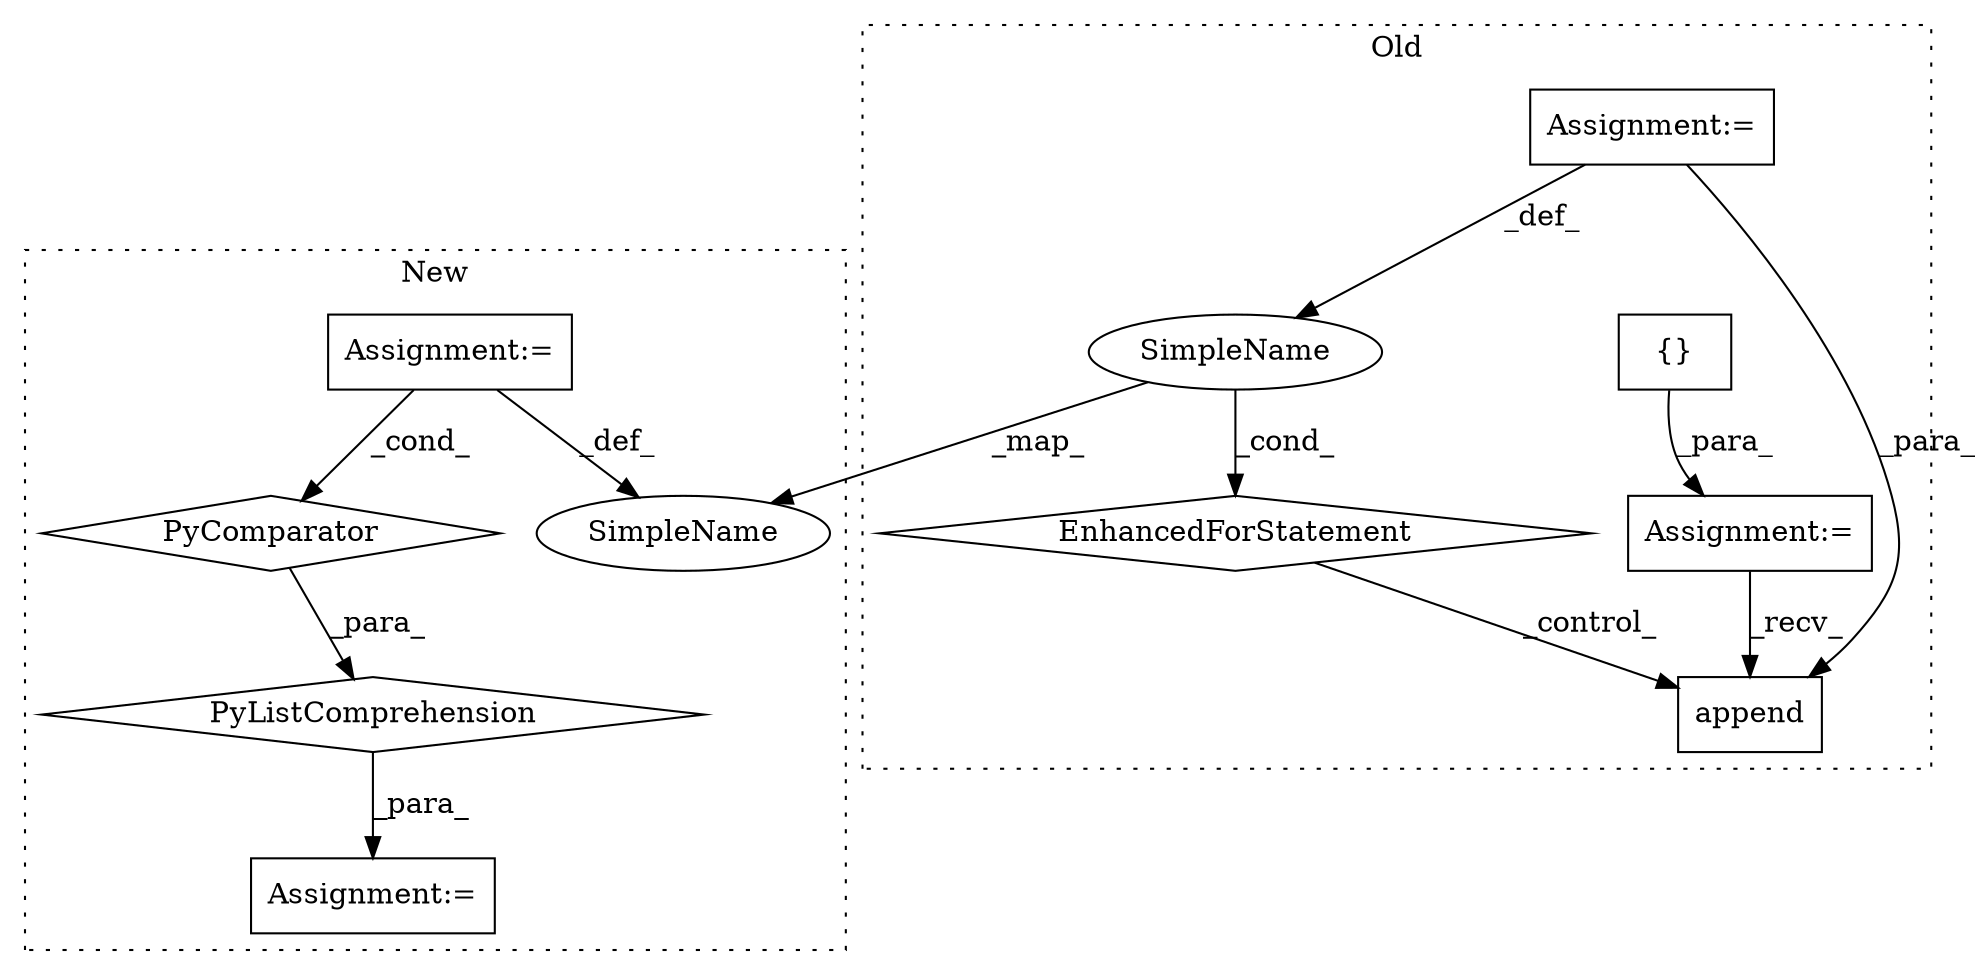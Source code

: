 digraph G {
subgraph cluster0 {
1 [label="append" a="32" s="3085,3124" l="7,1" shape="box"];
5 [label="EnhancedForStatement" a="70" s="2986,3062" l="53,2" shape="diamond"];
6 [label="Assignment:=" a="7" s="2968" l="1" shape="box"];
7 [label="Assignment:=" a="7" s="2986,3062" l="53,2" shape="box"];
8 [label="{}" a="4" s="2978" l="2" shape="box"];
9 [label="SimpleName" a="42" s="3043" l="10" shape="ellipse"];
label = "Old";
style="dotted";
}
subgraph cluster1 {
2 [label="PyListComprehension" a="109" s="2978" l="129" shape="diamond"];
3 [label="PyComparator" a="113" s="3068" l="31" shape="diamond"];
4 [label="Assignment:=" a="7" s="3068" l="31" shape="box"];
10 [label="SimpleName" a="42" s="3071" l="10" shape="ellipse"];
11 [label="Assignment:=" a="7" s="2966" l="12" shape="box"];
label = "New";
style="dotted";
}
2 -> 11 [label="_para_"];
3 -> 2 [label="_para_"];
4 -> 3 [label="_cond_"];
4 -> 10 [label="_def_"];
5 -> 1 [label="_control_"];
6 -> 1 [label="_recv_"];
7 -> 1 [label="_para_"];
7 -> 9 [label="_def_"];
8 -> 6 [label="_para_"];
9 -> 10 [label="_map_"];
9 -> 5 [label="_cond_"];
}